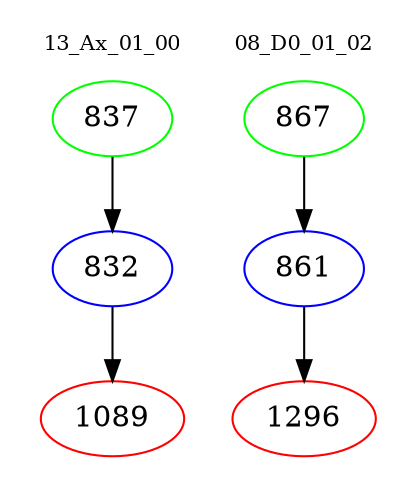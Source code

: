 digraph{
subgraph cluster_0 {
color = white
label = "13_Ax_01_00";
fontsize=10;
T0_837 [label="837", color="green"]
T0_837 -> T0_832 [color="black"]
T0_832 [label="832", color="blue"]
T0_832 -> T0_1089 [color="black"]
T0_1089 [label="1089", color="red"]
}
subgraph cluster_1 {
color = white
label = "08_D0_01_02";
fontsize=10;
T1_867 [label="867", color="green"]
T1_867 -> T1_861 [color="black"]
T1_861 [label="861", color="blue"]
T1_861 -> T1_1296 [color="black"]
T1_1296 [label="1296", color="red"]
}
}
